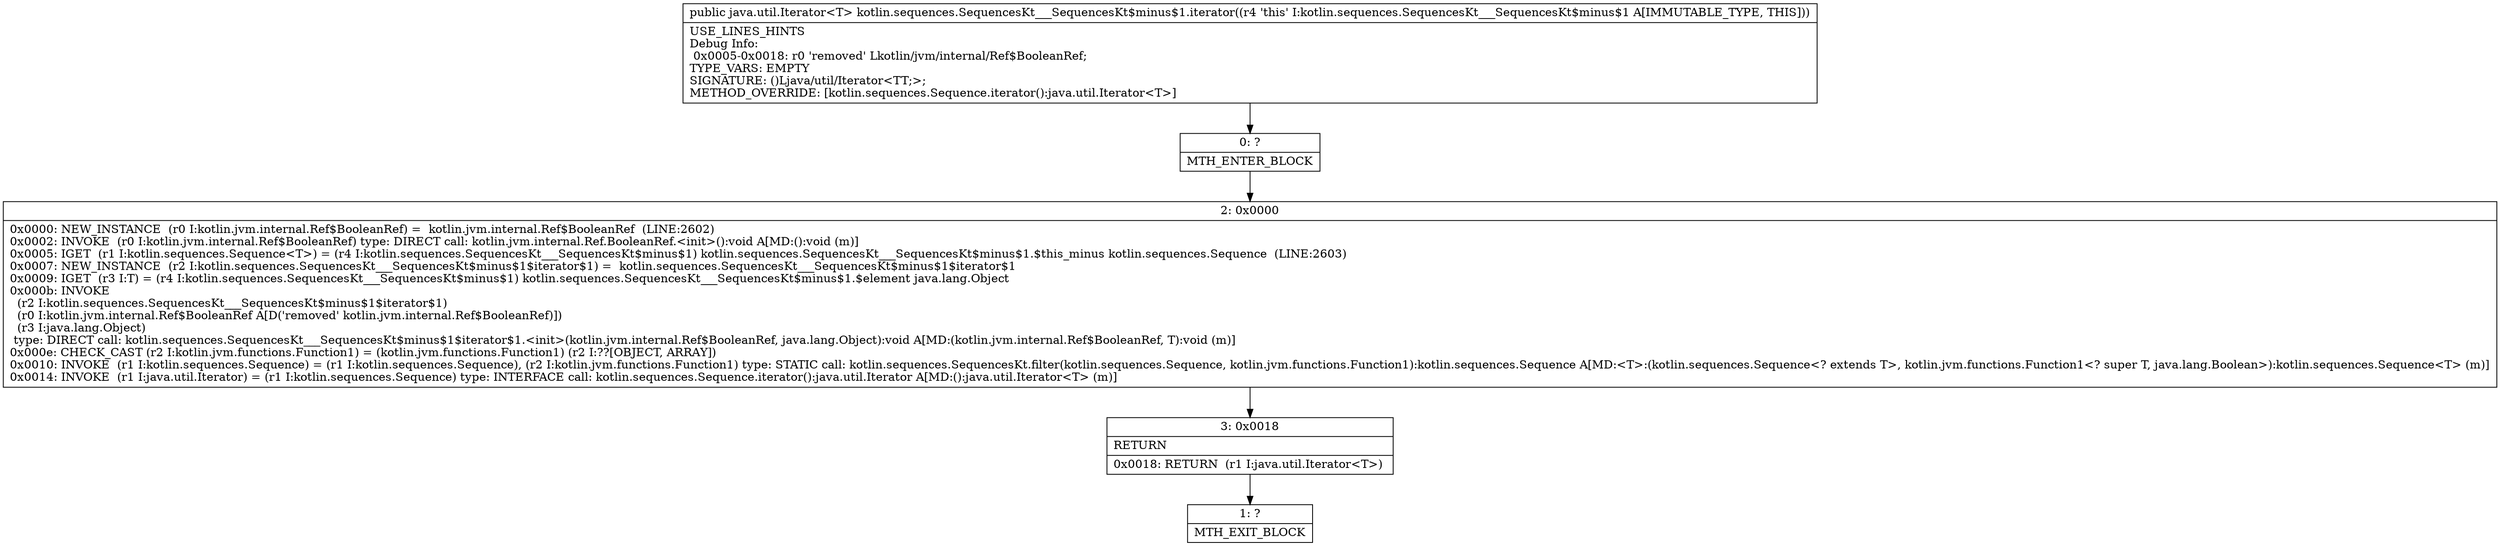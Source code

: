 digraph "CFG forkotlin.sequences.SequencesKt___SequencesKt$minus$1.iterator()Ljava\/util\/Iterator;" {
Node_0 [shape=record,label="{0\:\ ?|MTH_ENTER_BLOCK\l}"];
Node_2 [shape=record,label="{2\:\ 0x0000|0x0000: NEW_INSTANCE  (r0 I:kotlin.jvm.internal.Ref$BooleanRef) =  kotlin.jvm.internal.Ref$BooleanRef  (LINE:2602)\l0x0002: INVOKE  (r0 I:kotlin.jvm.internal.Ref$BooleanRef) type: DIRECT call: kotlin.jvm.internal.Ref.BooleanRef.\<init\>():void A[MD:():void (m)]\l0x0005: IGET  (r1 I:kotlin.sequences.Sequence\<T\>) = (r4 I:kotlin.sequences.SequencesKt___SequencesKt$minus$1) kotlin.sequences.SequencesKt___SequencesKt$minus$1.$this_minus kotlin.sequences.Sequence  (LINE:2603)\l0x0007: NEW_INSTANCE  (r2 I:kotlin.sequences.SequencesKt___SequencesKt$minus$1$iterator$1) =  kotlin.sequences.SequencesKt___SequencesKt$minus$1$iterator$1 \l0x0009: IGET  (r3 I:T) = (r4 I:kotlin.sequences.SequencesKt___SequencesKt$minus$1) kotlin.sequences.SequencesKt___SequencesKt$minus$1.$element java.lang.Object \l0x000b: INVOKE  \l  (r2 I:kotlin.sequences.SequencesKt___SequencesKt$minus$1$iterator$1)\l  (r0 I:kotlin.jvm.internal.Ref$BooleanRef A[D('removed' kotlin.jvm.internal.Ref$BooleanRef)])\l  (r3 I:java.lang.Object)\l type: DIRECT call: kotlin.sequences.SequencesKt___SequencesKt$minus$1$iterator$1.\<init\>(kotlin.jvm.internal.Ref$BooleanRef, java.lang.Object):void A[MD:(kotlin.jvm.internal.Ref$BooleanRef, T):void (m)]\l0x000e: CHECK_CAST (r2 I:kotlin.jvm.functions.Function1) = (kotlin.jvm.functions.Function1) (r2 I:??[OBJECT, ARRAY]) \l0x0010: INVOKE  (r1 I:kotlin.sequences.Sequence) = (r1 I:kotlin.sequences.Sequence), (r2 I:kotlin.jvm.functions.Function1) type: STATIC call: kotlin.sequences.SequencesKt.filter(kotlin.sequences.Sequence, kotlin.jvm.functions.Function1):kotlin.sequences.Sequence A[MD:\<T\>:(kotlin.sequences.Sequence\<? extends T\>, kotlin.jvm.functions.Function1\<? super T, java.lang.Boolean\>):kotlin.sequences.Sequence\<T\> (m)]\l0x0014: INVOKE  (r1 I:java.util.Iterator) = (r1 I:kotlin.sequences.Sequence) type: INTERFACE call: kotlin.sequences.Sequence.iterator():java.util.Iterator A[MD:():java.util.Iterator\<T\> (m)]\l}"];
Node_3 [shape=record,label="{3\:\ 0x0018|RETURN\l|0x0018: RETURN  (r1 I:java.util.Iterator\<T\>) \l}"];
Node_1 [shape=record,label="{1\:\ ?|MTH_EXIT_BLOCK\l}"];
MethodNode[shape=record,label="{public java.util.Iterator\<T\> kotlin.sequences.SequencesKt___SequencesKt$minus$1.iterator((r4 'this' I:kotlin.sequences.SequencesKt___SequencesKt$minus$1 A[IMMUTABLE_TYPE, THIS]))  | USE_LINES_HINTS\lDebug Info:\l  0x0005\-0x0018: r0 'removed' Lkotlin\/jvm\/internal\/Ref$BooleanRef;\lTYPE_VARS: EMPTY\lSIGNATURE: ()Ljava\/util\/Iterator\<TT;\>;\lMETHOD_OVERRIDE: [kotlin.sequences.Sequence.iterator():java.util.Iterator\<T\>]\l}"];
MethodNode -> Node_0;Node_0 -> Node_2;
Node_2 -> Node_3;
Node_3 -> Node_1;
}

